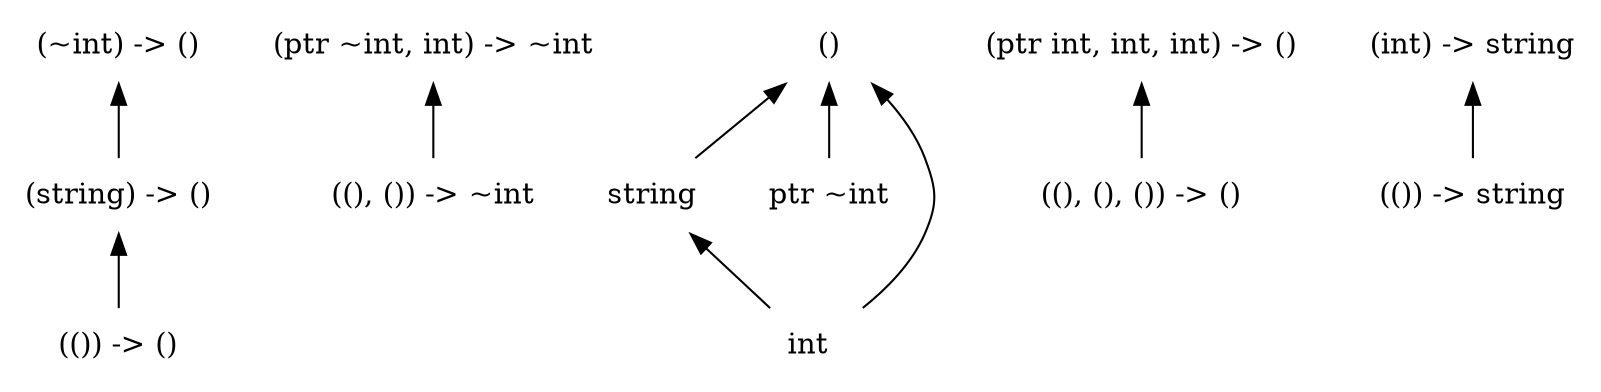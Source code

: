 digraph order {
  graph [
    size = "30,10"
    ];
  node [
    shape = none
    ];
  edge [
    dir = back
    ];
  "(string) -> ()"
  "(()) -> ()"
  "(ptr ~int, int) -> ~int"
  "string"
  "(ptr int, int, int) -> ()"
  "((), ()) -> ~int"
  "()"
  "ptr ~int"
  "((), (), ()) -> ()"
  "(()) -> string"
  "(~int) -> ()"
  "(int) -> string"
  "int"
  "(string) -> ()" -> "(()) -> ()"
  "(ptr ~int, int) -> ~int" -> "((), ()) -> ~int"
  "string" -> "int"
  "(~int) -> ()" -> "(string) -> ()"
  "(int) -> string" -> "(()) -> string"
  "(ptr int, int, int) -> ()" -> "((), (), ()) -> ()"
  "()" -> "string"
  "()" -> "int"
  "()" -> "ptr ~int"
}